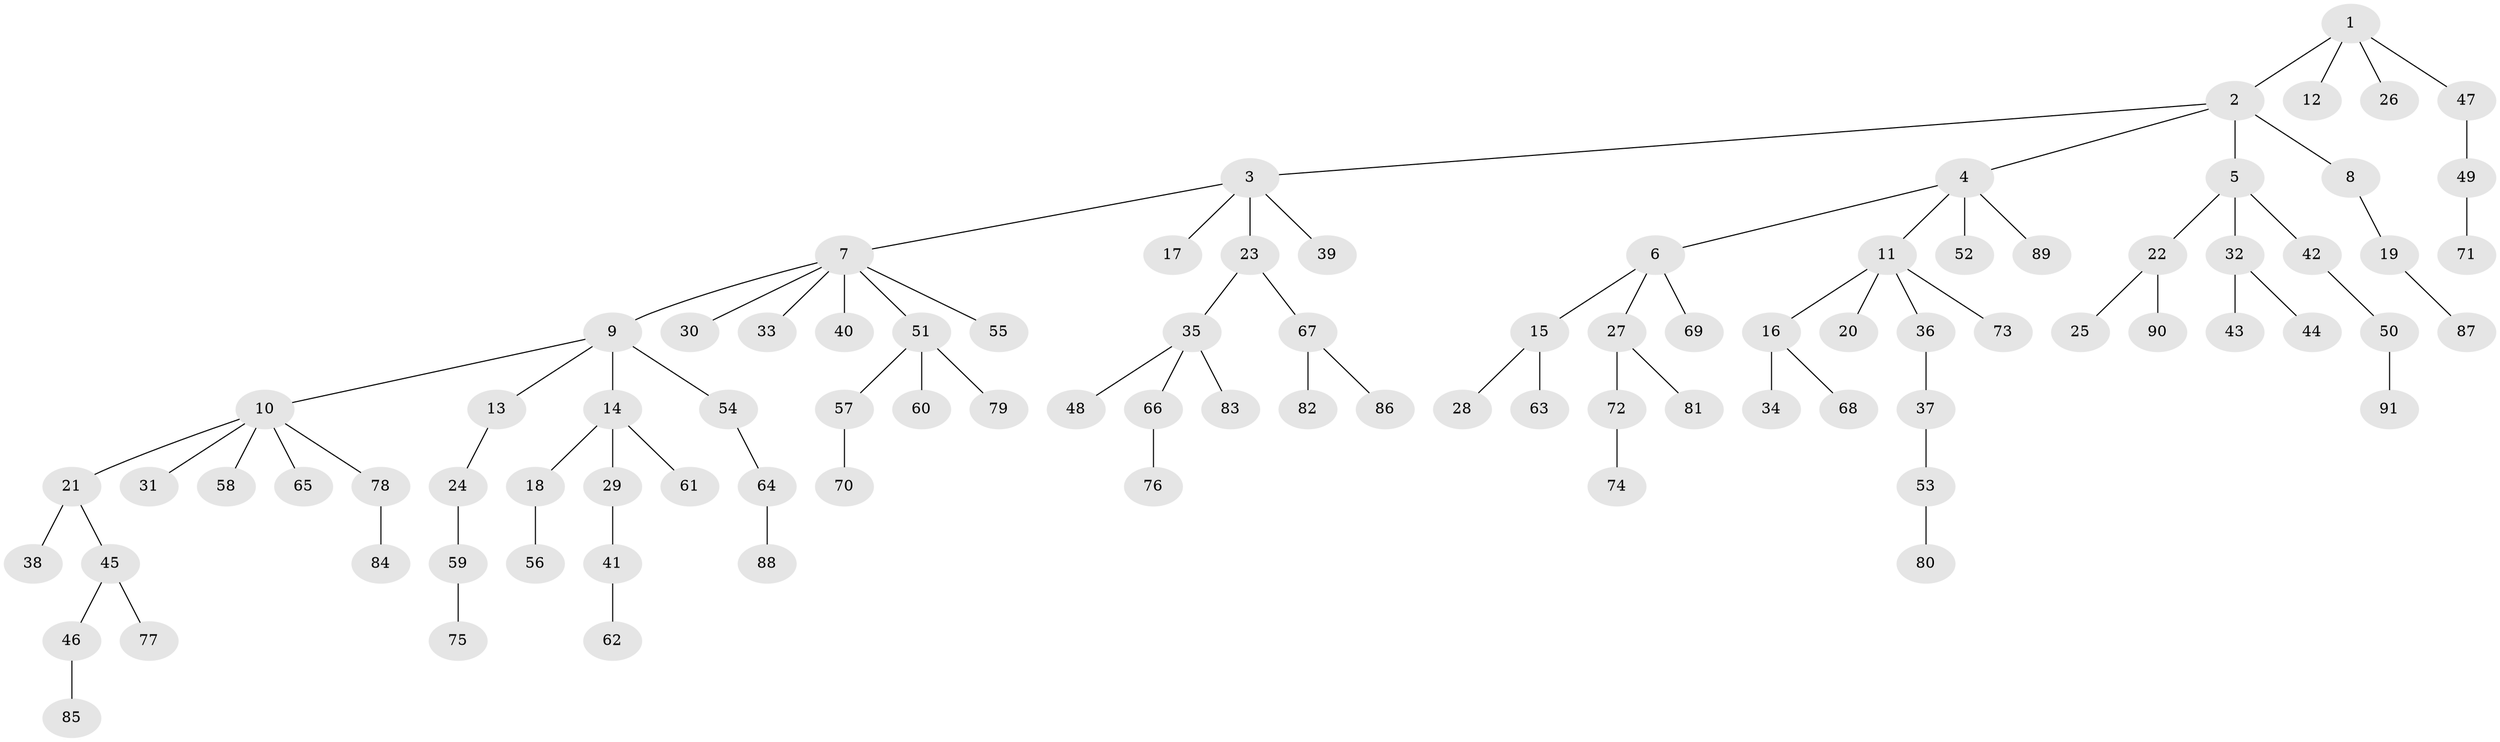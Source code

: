 // Generated by graph-tools (version 1.1) at 2025/15/03/09/25 04:15:38]
// undirected, 91 vertices, 90 edges
graph export_dot {
graph [start="1"]
  node [color=gray90,style=filled];
  1;
  2;
  3;
  4;
  5;
  6;
  7;
  8;
  9;
  10;
  11;
  12;
  13;
  14;
  15;
  16;
  17;
  18;
  19;
  20;
  21;
  22;
  23;
  24;
  25;
  26;
  27;
  28;
  29;
  30;
  31;
  32;
  33;
  34;
  35;
  36;
  37;
  38;
  39;
  40;
  41;
  42;
  43;
  44;
  45;
  46;
  47;
  48;
  49;
  50;
  51;
  52;
  53;
  54;
  55;
  56;
  57;
  58;
  59;
  60;
  61;
  62;
  63;
  64;
  65;
  66;
  67;
  68;
  69;
  70;
  71;
  72;
  73;
  74;
  75;
  76;
  77;
  78;
  79;
  80;
  81;
  82;
  83;
  84;
  85;
  86;
  87;
  88;
  89;
  90;
  91;
  1 -- 2;
  1 -- 12;
  1 -- 26;
  1 -- 47;
  2 -- 3;
  2 -- 4;
  2 -- 5;
  2 -- 8;
  3 -- 7;
  3 -- 17;
  3 -- 23;
  3 -- 39;
  4 -- 6;
  4 -- 11;
  4 -- 52;
  4 -- 89;
  5 -- 22;
  5 -- 32;
  5 -- 42;
  6 -- 15;
  6 -- 27;
  6 -- 69;
  7 -- 9;
  7 -- 30;
  7 -- 33;
  7 -- 40;
  7 -- 51;
  7 -- 55;
  8 -- 19;
  9 -- 10;
  9 -- 13;
  9 -- 14;
  9 -- 54;
  10 -- 21;
  10 -- 31;
  10 -- 58;
  10 -- 65;
  10 -- 78;
  11 -- 16;
  11 -- 20;
  11 -- 36;
  11 -- 73;
  13 -- 24;
  14 -- 18;
  14 -- 29;
  14 -- 61;
  15 -- 28;
  15 -- 63;
  16 -- 34;
  16 -- 68;
  18 -- 56;
  19 -- 87;
  21 -- 38;
  21 -- 45;
  22 -- 25;
  22 -- 90;
  23 -- 35;
  23 -- 67;
  24 -- 59;
  27 -- 72;
  27 -- 81;
  29 -- 41;
  32 -- 43;
  32 -- 44;
  35 -- 48;
  35 -- 66;
  35 -- 83;
  36 -- 37;
  37 -- 53;
  41 -- 62;
  42 -- 50;
  45 -- 46;
  45 -- 77;
  46 -- 85;
  47 -- 49;
  49 -- 71;
  50 -- 91;
  51 -- 57;
  51 -- 60;
  51 -- 79;
  53 -- 80;
  54 -- 64;
  57 -- 70;
  59 -- 75;
  64 -- 88;
  66 -- 76;
  67 -- 82;
  67 -- 86;
  72 -- 74;
  78 -- 84;
}
